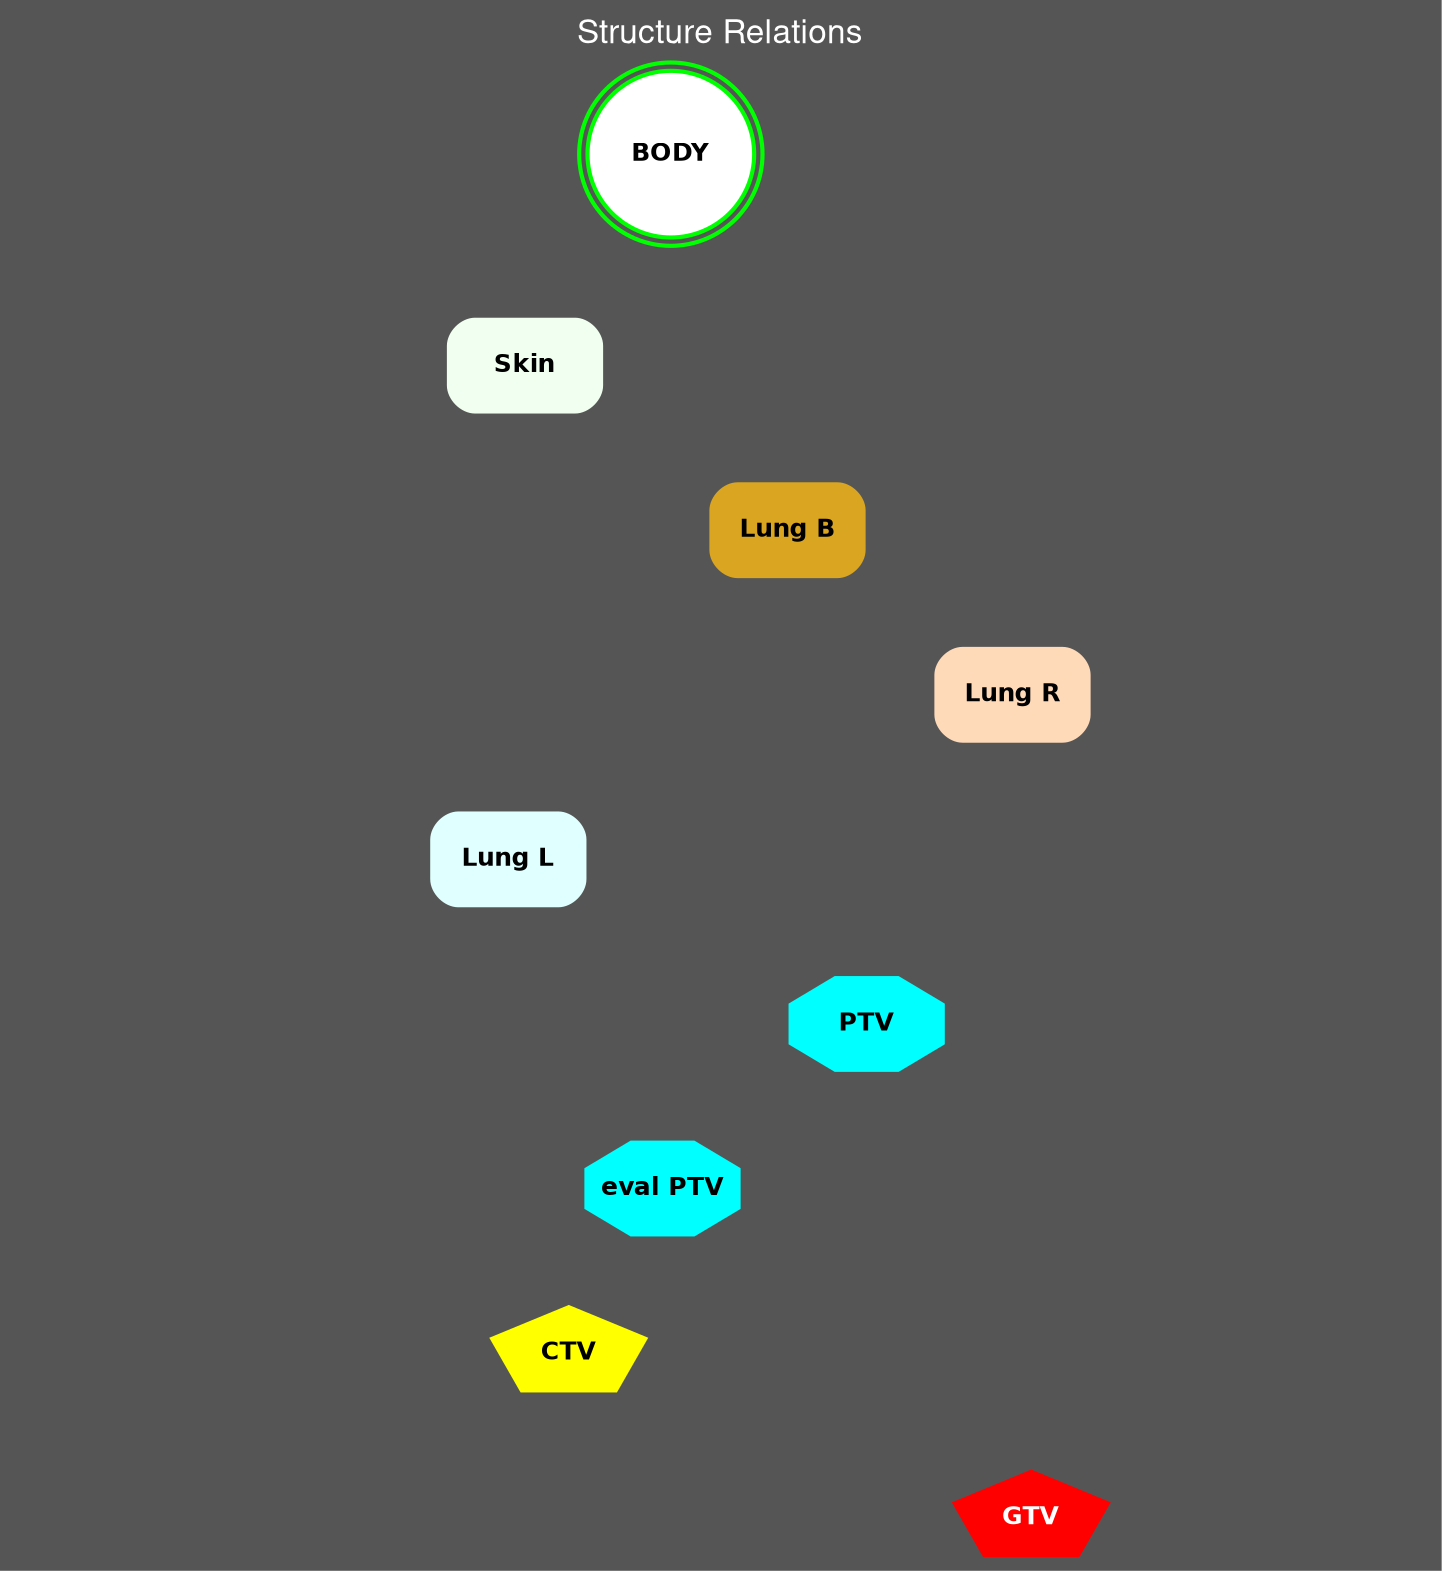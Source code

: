 strict graph "" {
	graph [bb="0,0,669,738",
		bgcolor="#555555",
		clusterrank=none,
		fontcolor=white,
		fontname="Helvetica,,Arial,sans-serif",
		fontsize=16,
		label="Structure Relations",
		labelloc=t,
		lheight=0.25,
		lp="334.5,725",
		lwidth=1.92
	];
	node [fixedsize=shape,
		fontcolor=black,
		fontname="Helvetica-Bold",
		fontsize=12,
		height=0.6,
		label="\N",
		labelloc=c,
		penwidth=3,
		style=filled,
		width=1
	];
	edge [arrowhead=none,
		arrowtail=none,
		color="#e27dd6ff",
		fontcolor="#55AAFF",
		fontsize=10,
		labelfloat=False,
		labelfontname=Times,
		penwidth=3,
		style=solid
	];
	subgraph Organ {
		graph [cluster=True];
		26	[color="#e0ffff",
			fontcolor="#000000",
			height=0.59722,
			label="Lung L",
			pos="377,337.5",
			shape=rectangle,
			style="rounded, filled",
			tooltip="ID: Lung LROI: 26DICOM Type ORGANCode: 7310Label: Left lungScheme: FMAVolume: 1776 ccLength: 24.2 cmRange: (5.8cm, -18.4cm)"];
		27	[color="#ffdab9",
			fontcolor="#000000",
			height=0.59722,
			label="Lung R",
			pos="444,416.5",
			shape=rectangle,
			style="rounded, filled",
			tooltip="ID: Lung RROI: 27DICOM Type ORGANCode: 7309Label: Right lungScheme: FMAVolume: 2556.676 ccLength: 23.8 cmRange: (6.6cm, \\
-17.2cm)"];
		25	[color="#daa520",
			fontcolor="#000000",
			height=0.59722,
			label="Lung B",
			pos="310,495.5",
			shape=rectangle,
			style="rounded, filled",
			tooltip="ID: Lung BROI: 25DICOM Type ORGANCode: 68877Label: Pair of lungsScheme: FMAVolume: 4332.676 ccLength: 25 cmRange: (6.6cm, \\
-18.4cm)"];
		2	[color="#f0fff0",
			fontcolor="#000000",
			height=0.59722,
			label=Skin,
			pos="237,574.5",
			shape=rectangle,
			style="rounded, filled",
			tooltip="ID: SkinROI: 2DICOM Type ORGANCode: 7163Label: SkinScheme: FMAVolume: 1726.808 ccLength: 33.8 cmRange: (10.6cm, -23.2cm)"];
	}
	subgraph External {
		graph [cluster=True];
		1	[color="#00ff00",
			fillcolor=white,
			fontcolor="#000000",
			height=1.1111,
			label=BODY,
			penwidth=2,
			pos="361,672",
			shape=doublecircle,
			tooltip="ID: BODYROI: 1DICOM Type EXTERNALCode: BODYLabel: BodyScheme: 99VMS_STRUCTCODEVolume: 28951.626 ccLength: 33.8 cmRange: (\\
10.6cm, -23.2cm)",
			width=1.1111];
	}
	subgraph Target {
		graph [cluster=True];
		38	[color="#ff0000",
			fontcolor="#FFFFFF",
			height=0.59722,
			label=GTV,
			pos="372,21.5",
			shape=pentagon,
			tooltip="ID: GTVROI: 38DICOM Type GTVCode: GTVpLabel: Primary Gross Tumor VolumeScheme: 99VMS_STRUCTCODEVolume: 8.03 ccLength: 2.6 \\
cmRange: (-0.4cm, -3cm)"];
		24	[color="#ffff00",
			fontcolor="#000000",
			height=0.59722,
			label=CTV,
			pos="308,100.5",
			shape=pentagon,
			tooltip="ID: CTVROI: 24DICOM Type GTVCode: ITVLabel: Internal Target VolumeScheme: 99VMS_STRUCTCODEVolume: 34.45 ccLength: 3.6 cm\\
Range: (0cm, -3.6cm)"];
		30	[color="#00ffff",
			fontcolor="#000000",
			height=0.59722,
			label=PTV,
			pos="263,258.5",
			shape=octagon,
			tooltip="ID: PTVROI: 30DICOM Type PTVCode: PTVpLabel: Primary Planning Target VolumeScheme: 99VMS_STRUCTCODEVolume: 74.649 ccLength: \\
4.6 cmRange: (0.6cm, -4.0cm)"];
		41	[color="#00ffff",
			fontcolor="#000000",
			height=0.59722,
			label="eval PTV",
			pos="473,179.5",
			shape=octagon,
			tooltip="ID: eval PTVROI: 41DICOM Type PTVCode: PTVpLabel: Primary Planning Target VolumeScheme: 99VMS_STRUCTCODEVolume: 74.649 cc\\
Length: 4.6 cmRange: (0.6cm, -4.0cm)"];
	}
	24 -- 38	[pos="321.89,82.792 332.99,69.434 348.43,50.858 359.23,37.867",
		style=invis];
	30 -- 38	[pos="256.59,236.94 246.92,201.71 232.73,128.78 263,79 279.5,51.863 313.72,37.175 339.44,29.638",
		style=invis];
	30 -- 24	[pos="268.98,236.78 277.82,206.12 294.26,149.12 302.7,119.87",
		style=invis];
	30 -- 41	[pos="293.54,246.3 333.35,231.7 402.59,206.32 442.43,191.71",
		style=invis];
	41 -- 38	[pos="462.55,157.73 451.94,137.19 434.6,105.14 417,79 407.19,64.437 394.66,48.905 385.31,37.819",
		style=invis];
	41 -- 24	[pos="445.01,165.44 413.01,150.51 361.22,126.33 331.32,112.38",
		style=invis];
	1 -- 38	[pos="400.95,666.97 484.29,656.12 669,618.34 669,496.5 669,496.5 669,496.5 669,178.5 669,60.85 484.08,31.738 406.07,24.691",
		style=invis];
	1 -- 24	[pos="321.07,667.87 234.65,658.69 38,623.81 38,496.5 38,496.5 38,496.5 38,257.5 38,150.17 199.92,115.52 272.98,105.35",
		style=invis];
	1 -- 30	[pos="321.86,662.5 252.21,644.81 114,597.04 114,496.5 114,496.5 114,496.5 114,415.5 114,346.03 192.23,295.33 235.32,272.67",
		style=invis];
	1 -- 41	[pos="400.55,664.36 475.54,649.27 631,604.92 631,496.5 631,496.5 631,496.5 631,336.5 631,285.75 611,272.76 575,237 554.6,216.74 525.45,\\
201.57 503.53,192.08",
		style=invis];
	1 -- 26	[pos="362.88,631.88 366.29,560.98 373.39,413.57 376,359.21",
		style=invis];
	1 -- 27	[pos="377.82,635.56 383.36,623.19 389.3,609.13 394,596 414.07,539.95 431.24,471.69 439.23,438.14",
		style=invis];
	1 -- 25	[pos="349.93,633.14 339.56,597.65 324.44,545.92 316.1,517.37",
		style=invis];
	1 -- 2	[pos="329.71,646.9 309.33,631.21 283.04,610.96 263.66,596.03",
		style=invis];
	26 -- 38	[pos="376.67,315.9 375.76,258.32 373.18,96.34 372.3,41.173",
		style=invis];
	26 -- 24	[pos="366.38,315.97 361.22,305.42 355.25,292.24 351,280 331.26,223.08 317.23,152.91 311.24,120.08",
		style=invis];
	26 -- 30	[pos="346.45,315.87 327.59,303.12 303.76,287.03 286.4,275.3",
		style=invis];
	26 -- 41	[pos="389.75,315.78 408.11,285.95 441.81,231.19 460.2,201.3",
		style=invis];
	27 -- 38	[pos="471.72,394.84 504.6,367.74 555,316.84 555,259.5 555,259.5 555,259.5 555,178.5 555,97.926 450.99,50.176 399.79,31.554",
		style=invis];
	27 -- 24	[pos="441.11,394.84 437.86,374.38 431.73,342.39 422,316 393.2,237.85 340.99,152.61 318.63,117.74",
		style=invis];
	27 -- 30	[pos="407.97,402.71 384.56,393.17 354.35,378.44 332,359 305.99,336.38 284.99,301.9 273.25,280.05",
		style=invis];
	27 -- 41	[pos="448.48,394.91 450.68,384.24 453.24,370.96 455,359 463.38,302.15 469.03,234.53 471.53,201.19",
		style=invis];
	27 -- 26	[pos="426.05,394.87 416.43,383.82 404.62,370.25 395,359.19",
		style=invis];
	25 -- 38	[pos="276.52,473.83 263.32,464.3 248.97,451.98 239,438 186.47,364.36 196.89,326.89 207,237 215.05,165.43 197.1,134.5 243,79 266.68,50.361 \\
307.72,35.813 337.15,28.718",
		style=invis];
	25 -- 24	[pos="293.03,473.71 259.67,430.23 191.04,326.3 218,237 232.93,187.52 272.51,139.54 293.86,116.2",
		style=invis];
	25 -- 30	[pos="305.83,473.65 296.91,429.05 276.07,324.86 267.16,280.31",
		style=invis];
	25 -- 41	[pos="346.31,494.77 388.46,492.88 456.35,482.55 489,438 542.09,365.57 502.21,248.64 482.42,201.35",
		style=invis];
	25 -- 26	[pos="318.9,473.78 331.71,443.95 355.23,389.19 368.07,359.3",
		style=invis];
	25 -- 27	[pos="345.91,473.87 365.14,462.82 388.75,449.25 407.99,438.19",
		style=invis];
	2 -- 38	[pos="200.75,567.02 134.36,552.85 0,512.45 0,417.5 0,417.5 0,417.5 0,178.5 0,31.782 249.13,20.725 339.64,21.549",
		style=invis];
	2 -- 24	[pos="217.44,552.75 179.38,509.75 101.3,407.33 128,316 151.38,236 171.62,218.45 229,158 246.18,139.9 269.9,123.84 286.86,113.52",
		style=invis];
	2 -- 30	[pos="238.34,552.91 239.67,532.78 241.83,501.27 244,474 249.66,402.82 257.45,318.45 261.04,280.2",
		style=invis];
	2 -- 41	[pos="273.09,573.87 363.6,572.73 593,556.17 593,417.5 593,417.5 593,417.5 593,336.5 593,273.97 531.68,221.12 496.71,196.07",
		style=invis];
	2 -- 26	[pos="240.24,552.75 244.07,531.94 251.68,499.43 265,474 288.79,428.58 329.59,384.42 354.83,359.43",
		style=invis];
	2 -- 27	[pos="273.12,560.55 297.6,550.76 329.93,535.81 355,517 385.22,494.32 413.03,460.19 429.26,438.38",
		style=invis];
	2 -- 25	[pos="256.56,552.87 267.04,541.82 279.9,528.25 290.38,517.19",
		style=invis];
}
